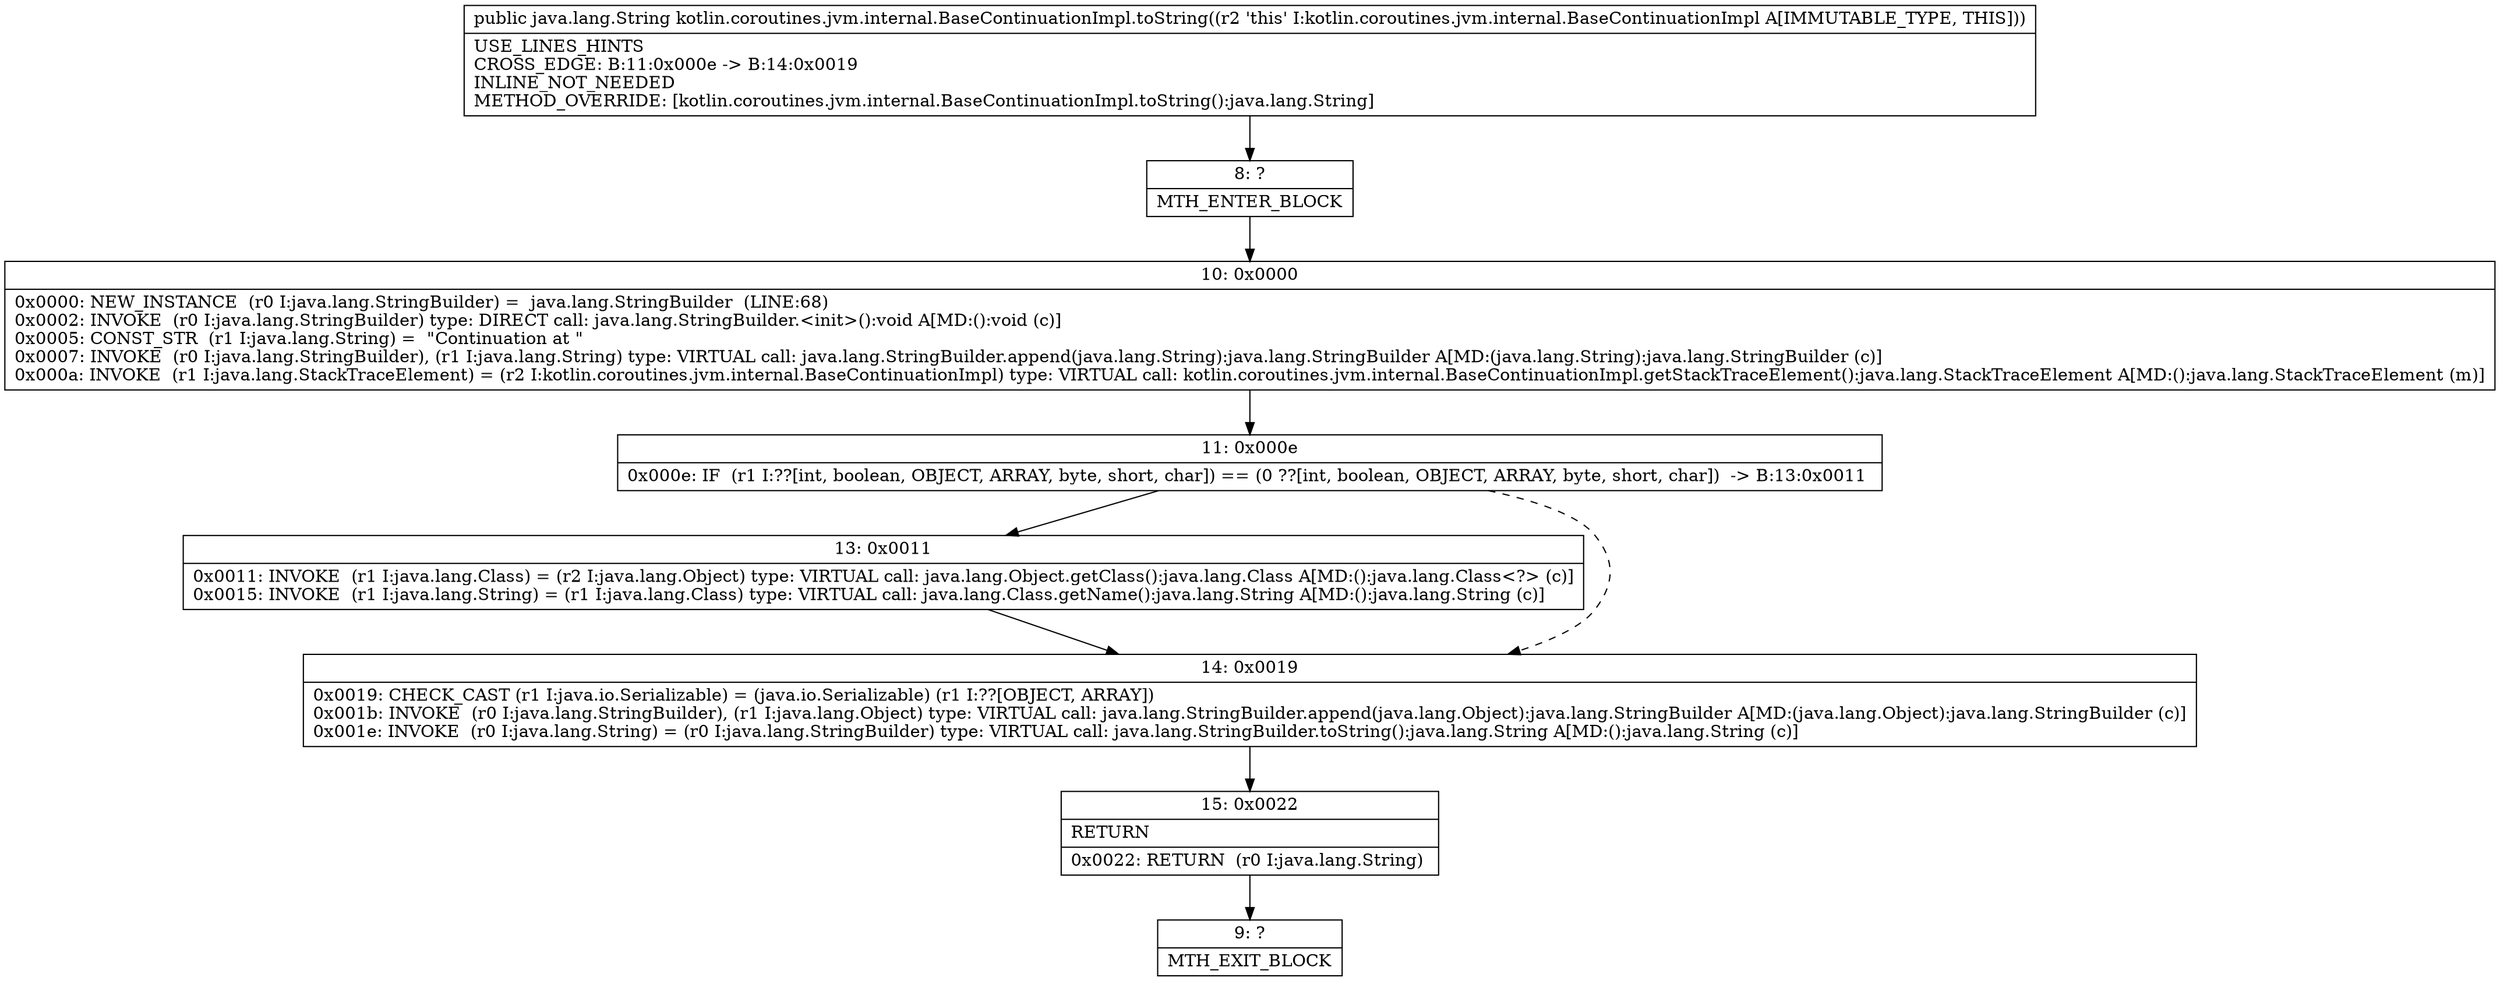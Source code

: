 digraph "CFG forkotlin.coroutines.jvm.internal.BaseContinuationImpl.toString()Ljava\/lang\/String;" {
Node_8 [shape=record,label="{8\:\ ?|MTH_ENTER_BLOCK\l}"];
Node_10 [shape=record,label="{10\:\ 0x0000|0x0000: NEW_INSTANCE  (r0 I:java.lang.StringBuilder) =  java.lang.StringBuilder  (LINE:68)\l0x0002: INVOKE  (r0 I:java.lang.StringBuilder) type: DIRECT call: java.lang.StringBuilder.\<init\>():void A[MD:():void (c)]\l0x0005: CONST_STR  (r1 I:java.lang.String) =  \"Continuation at \" \l0x0007: INVOKE  (r0 I:java.lang.StringBuilder), (r1 I:java.lang.String) type: VIRTUAL call: java.lang.StringBuilder.append(java.lang.String):java.lang.StringBuilder A[MD:(java.lang.String):java.lang.StringBuilder (c)]\l0x000a: INVOKE  (r1 I:java.lang.StackTraceElement) = (r2 I:kotlin.coroutines.jvm.internal.BaseContinuationImpl) type: VIRTUAL call: kotlin.coroutines.jvm.internal.BaseContinuationImpl.getStackTraceElement():java.lang.StackTraceElement A[MD:():java.lang.StackTraceElement (m)]\l}"];
Node_11 [shape=record,label="{11\:\ 0x000e|0x000e: IF  (r1 I:??[int, boolean, OBJECT, ARRAY, byte, short, char]) == (0 ??[int, boolean, OBJECT, ARRAY, byte, short, char])  \-\> B:13:0x0011 \l}"];
Node_13 [shape=record,label="{13\:\ 0x0011|0x0011: INVOKE  (r1 I:java.lang.Class) = (r2 I:java.lang.Object) type: VIRTUAL call: java.lang.Object.getClass():java.lang.Class A[MD:():java.lang.Class\<?\> (c)]\l0x0015: INVOKE  (r1 I:java.lang.String) = (r1 I:java.lang.Class) type: VIRTUAL call: java.lang.Class.getName():java.lang.String A[MD:():java.lang.String (c)]\l}"];
Node_14 [shape=record,label="{14\:\ 0x0019|0x0019: CHECK_CAST (r1 I:java.io.Serializable) = (java.io.Serializable) (r1 I:??[OBJECT, ARRAY]) \l0x001b: INVOKE  (r0 I:java.lang.StringBuilder), (r1 I:java.lang.Object) type: VIRTUAL call: java.lang.StringBuilder.append(java.lang.Object):java.lang.StringBuilder A[MD:(java.lang.Object):java.lang.StringBuilder (c)]\l0x001e: INVOKE  (r0 I:java.lang.String) = (r0 I:java.lang.StringBuilder) type: VIRTUAL call: java.lang.StringBuilder.toString():java.lang.String A[MD:():java.lang.String (c)]\l}"];
Node_15 [shape=record,label="{15\:\ 0x0022|RETURN\l|0x0022: RETURN  (r0 I:java.lang.String) \l}"];
Node_9 [shape=record,label="{9\:\ ?|MTH_EXIT_BLOCK\l}"];
MethodNode[shape=record,label="{public java.lang.String kotlin.coroutines.jvm.internal.BaseContinuationImpl.toString((r2 'this' I:kotlin.coroutines.jvm.internal.BaseContinuationImpl A[IMMUTABLE_TYPE, THIS]))  | USE_LINES_HINTS\lCROSS_EDGE: B:11:0x000e \-\> B:14:0x0019\lINLINE_NOT_NEEDED\lMETHOD_OVERRIDE: [kotlin.coroutines.jvm.internal.BaseContinuationImpl.toString():java.lang.String]\l}"];
MethodNode -> Node_8;Node_8 -> Node_10;
Node_10 -> Node_11;
Node_11 -> Node_13;
Node_11 -> Node_14[style=dashed];
Node_13 -> Node_14;
Node_14 -> Node_15;
Node_15 -> Node_9;
}

